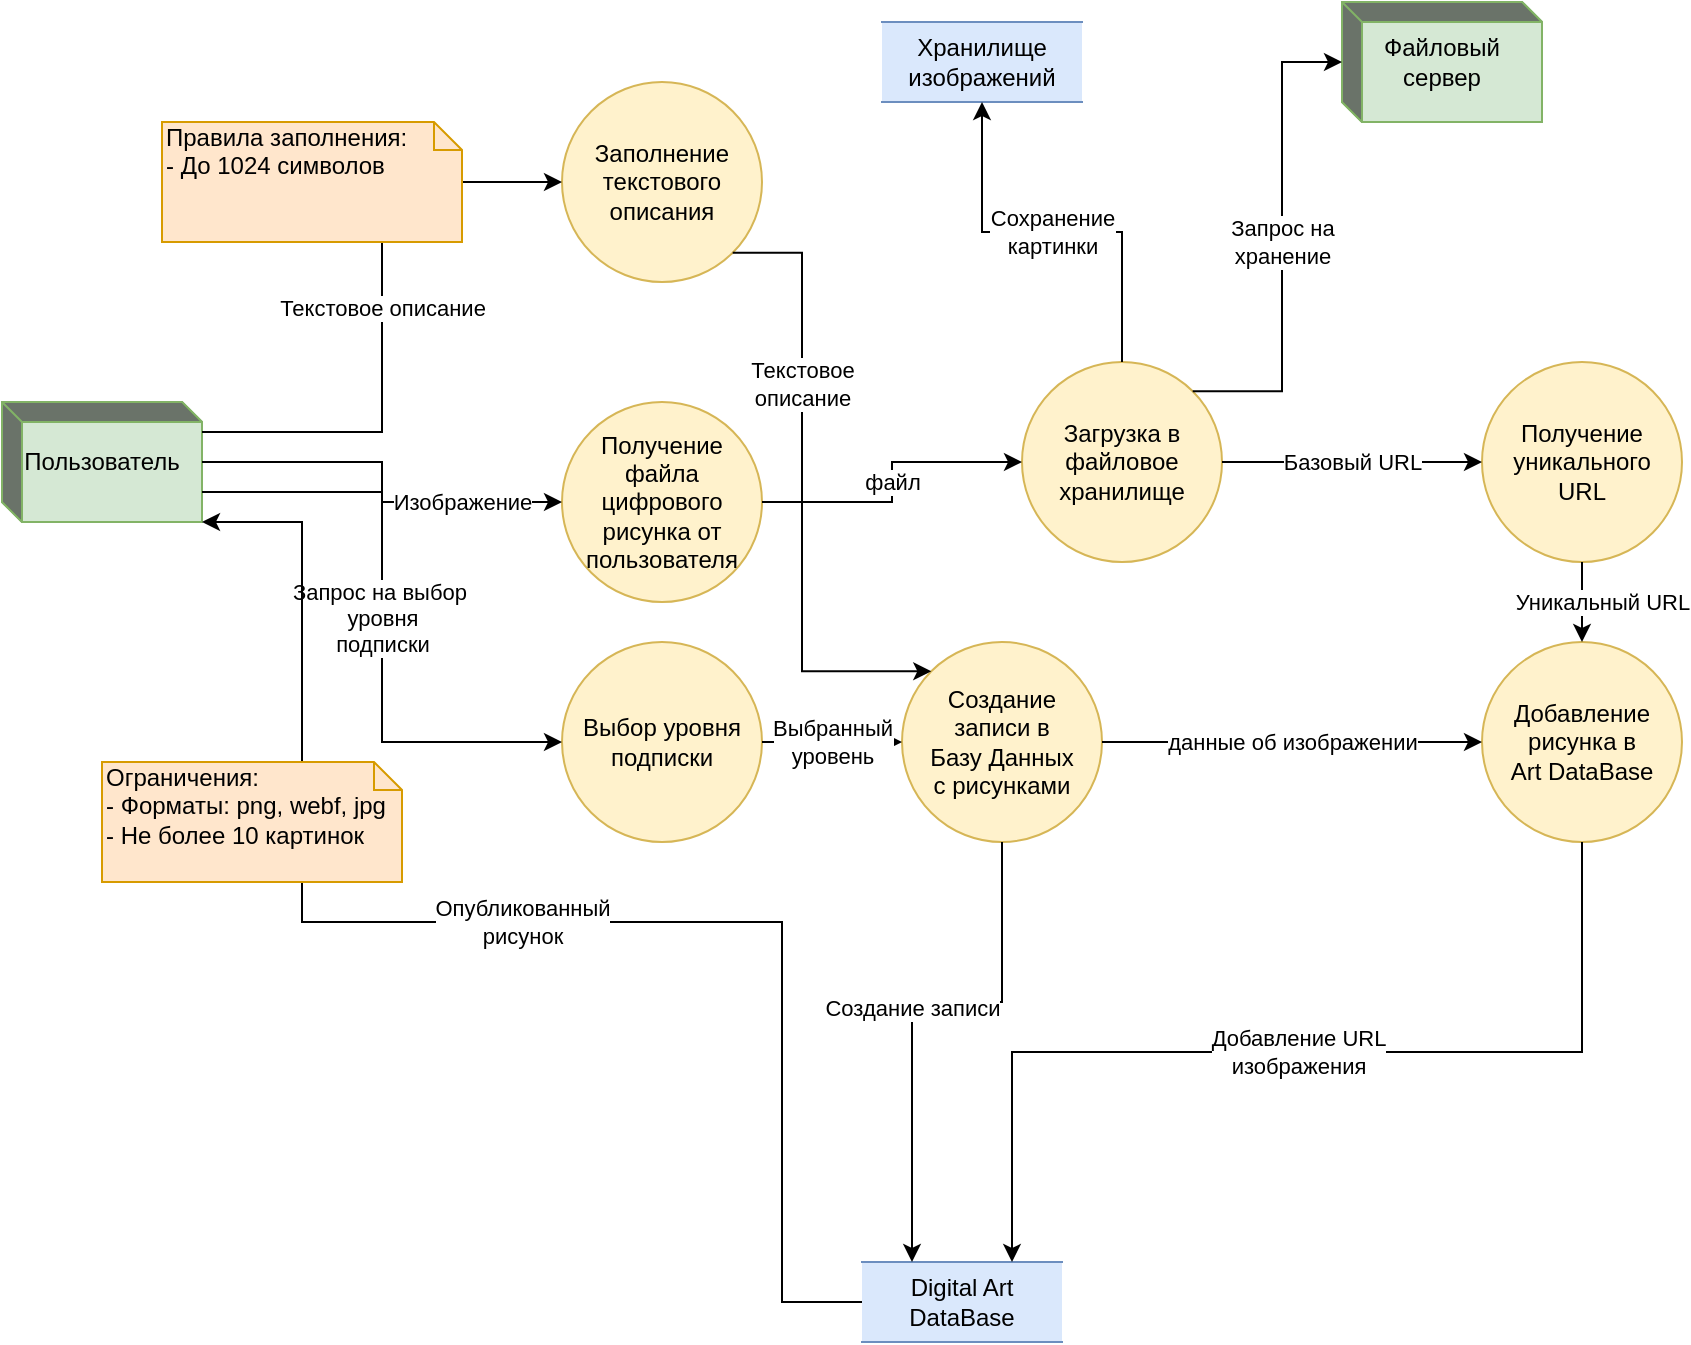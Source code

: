 <mxfile>
    <diagram id="imageUploadProcess" name="DFD Создание арта">
        <mxGraphModel dx="761" dy="545" grid="1" gridSize="10" guides="1" tooltips="1" connect="1" arrows="1" fold="1" page="1" pageScale="1" pageWidth="1169" pageHeight="827" math="0" shadow="0">
            <root>
                <mxCell id="0"/>
                <mxCell id="1" parent="0"/>
                <mxCell id="2" value="Пользователь" style="html=1;dashed=0;whiteSpace=wrap;shape=mxgraph.dfd.externalEntity;fillColor=#d5e8d4;strokeColor=#82b366;" parent="1" vertex="1">
                    <mxGeometry x="140" y="270" width="100" height="60" as="geometry"/>
                </mxCell>
                <mxCell id="3" value="Файловый&#xa;сервер" style="html=1;dashed=0;whiteSpace=wrap;shape=mxgraph.dfd.externalEntity;fillColor=#d5e8d4;strokeColor=#82b366;" parent="1" vertex="1">
                    <mxGeometry x="810" y="70" width="100" height="60" as="geometry"/>
                </mxCell>
                <mxCell id="4" value="&lt;div&gt;&lt;span style=&quot;background-color: transparent;&quot;&gt;Заполнение&lt;/span&gt;&lt;/div&gt;текстового&lt;br&gt;описания" style="ellipse;whiteSpace=wrap;html=1;aspect=fixed;fillColor=#fff2cc;strokeColor=#d6b656;" parent="1" vertex="1">
                    <mxGeometry x="420" y="110" width="100" height="100" as="geometry"/>
                </mxCell>
                <mxCell id="5" value="Получение&lt;br&gt;файла цифрового рисунка от пользователя" style="ellipse;whiteSpace=wrap;html=1;aspect=fixed;fillColor=#fff2cc;strokeColor=#d6b656;" parent="1" vertex="1">
                    <mxGeometry x="420" y="270" width="100" height="100" as="geometry"/>
                </mxCell>
                <mxCell id="6" value="Загрузка в&lt;br&gt;файловое&lt;br&gt;хранилище" style="ellipse;whiteSpace=wrap;html=1;aspect=fixed;fillColor=#fff2cc;strokeColor=#d6b656;" parent="1" vertex="1">
                    <mxGeometry x="650" y="250" width="100" height="100" as="geometry"/>
                </mxCell>
                <mxCell id="7" value="Получение&lt;br&gt;уникального&lt;br&gt;URL" style="ellipse;whiteSpace=wrap;html=1;aspect=fixed;fillColor=#fff2cc;strokeColor=#d6b656;" parent="1" vertex="1">
                    <mxGeometry x="880" y="250" width="100" height="100" as="geometry"/>
                </mxCell>
                <mxCell id="8" value="Выбор уровня&lt;br&gt;подписки" style="ellipse;whiteSpace=wrap;html=1;aspect=fixed;fillColor=#fff2cc;strokeColor=#d6b656;" parent="1" vertex="1">
                    <mxGeometry x="420" y="390" width="100" height="100" as="geometry"/>
                </mxCell>
                <mxCell id="9" value="Создание&lt;br&gt;записи в&lt;br&gt;Базу Данных&lt;div&gt;с рисунками&lt;/div&gt;" style="ellipse;whiteSpace=wrap;html=1;aspect=fixed;fillColor=#fff2cc;strokeColor=#d6b656;" parent="1" vertex="1">
                    <mxGeometry x="590" y="390" width="100" height="100" as="geometry"/>
                </mxCell>
                <mxCell id="10" value="Добавление&lt;br&gt;рисунка в&lt;br&gt;Art DataBase" style="ellipse;whiteSpace=wrap;html=1;aspect=fixed;fillColor=#fff2cc;strokeColor=#d6b656;" parent="1" vertex="1">
                    <mxGeometry x="880" y="390" width="100" height="100" as="geometry"/>
                </mxCell>
                <mxCell id="11" value="Хранилище изображений" style="html=1;dashed=0;whiteSpace=wrap;shape=partialRectangle;right=0;left=0;fillColor=#dae8fc;strokeColor=#6c8ebf;" parent="1" vertex="1">
                    <mxGeometry x="580" y="80" width="100" height="40" as="geometry"/>
                </mxCell>
                <mxCell id="12" value="Digital Art DataBase" style="html=1;dashed=0;whiteSpace=wrap;shape=partialRectangle;right=0;left=0;fillColor=#dae8fc;strokeColor=#6c8ebf;" parent="1" vertex="1">
                    <mxGeometry x="570" y="700" width="100" height="40" as="geometry"/>
                </mxCell>
                <mxCell id="13" value="Текстовое описание" style="edgeStyle=orthogonalEdgeStyle;rounded=0;orthogonalLoop=1;jettySize=auto;html=1;exitX=1;exitY=0.25;exitDx=0;exitDy=0;entryX=0;entryY=0.5;entryDx=0;entryDy=0;" parent="1" source="2" target="4" edge="1">
                    <mxGeometry relative="1" as="geometry"/>
                </mxCell>
                <mxCell id="14" value="Изображение" style="edgeStyle=orthogonalEdgeStyle;rounded=0;orthogonalLoop=1;jettySize=auto;html=1;exitX=1;exitY=0.5;exitDx=0;exitDy=0;entryX=0;entryY=0.5;entryDx=0;entryDy=0;" parent="1" source="2" target="5" edge="1">
                    <mxGeometry x="0.5" relative="1" as="geometry">
                        <mxPoint as="offset"/>
                    </mxGeometry>
                </mxCell>
                <mxCell id="15" value="Запрос на выбор&amp;nbsp;&lt;div&gt;уровня&lt;div&gt;подписки&lt;/div&gt;&lt;/div&gt;" style="edgeStyle=orthogonalEdgeStyle;rounded=0;orthogonalLoop=1;jettySize=auto;html=1;exitX=1;exitY=0.75;exitDx=0;exitDy=0;entryX=0;entryY=0.5;entryDx=0;entryDy=0;" parent="1" source="2" target="8" edge="1">
                    <mxGeometry relative="1" as="geometry"/>
                </mxCell>
                <mxCell id="16" value="файл" style="edgeStyle=orthogonalEdgeStyle;rounded=0;orthogonalLoop=1;jettySize=auto;html=1;exitX=1;exitY=0.5;exitDx=0;exitDy=0;entryX=0;entryY=0.5;entryDx=0;entryDy=0;" parent="1" source="5" target="6" edge="1">
                    <mxGeometry relative="1" as="geometry"/>
                </mxCell>
                <mxCell id="17" value="Сохранение&#xa;картинки" style="edgeStyle=orthogonalEdgeStyle;rounded=0;orthogonalLoop=1;jettySize=auto;html=1;exitX=0.5;exitY=0;exitDx=0;exitDy=0;entryX=0.5;entryY=1;entryDx=0;entryDy=0;" parent="1" source="6" target="11" edge="1">
                    <mxGeometry relative="1" as="geometry"/>
                </mxCell>
                <mxCell id="18" value="Запрос на&#xa;хранение" style="edgeStyle=orthogonalEdgeStyle;rounded=0;orthogonalLoop=1;jettySize=auto;html=1;exitX=1;exitY=0;exitDx=0;exitDy=0;entryX=0;entryY=0.5;entryDx=0;entryDy=0;" parent="1" source="6" target="3" edge="1">
                    <mxGeometry relative="1" as="geometry"/>
                </mxCell>
                <mxCell id="19" value="Базовый URL" style="edgeStyle=orthogonalEdgeStyle;rounded=0;orthogonalLoop=1;jettySize=auto;html=1;exitX=1;exitY=0.5;exitDx=0;exitDy=0;entryX=0;entryY=0.5;entryDx=0;entryDy=0;" parent="1" source="6" target="7" edge="1">
                    <mxGeometry relative="1" as="geometry"/>
                </mxCell>
                <mxCell id="20" value="Уникальный URL" style="edgeStyle=orthogonalEdgeStyle;rounded=0;orthogonalLoop=1;jettySize=auto;html=1;exitX=0.5;exitY=1;exitDx=0;exitDy=0;entryX=0.5;entryY=0;entryDx=0;entryDy=0;" parent="1" source="7" target="10" edge="1">
                    <mxGeometry x="-0.001" y="10" relative="1" as="geometry">
                        <Array as="points">
                            <mxPoint x="930" y="390"/>
                            <mxPoint x="930" y="390"/>
                        </Array>
                        <mxPoint as="offset"/>
                    </mxGeometry>
                </mxCell>
                <mxCell id="21" value="Текстовое&#xa;описание" style="edgeStyle=orthogonalEdgeStyle;rounded=0;orthogonalLoop=1;jettySize=auto;html=1;exitX=1;exitY=1;exitDx=0;exitDy=0;entryX=0;entryY=0;entryDx=0;entryDy=0;" parent="1" source="4" target="9" edge="1">
                    <mxGeometry x="-0.357" relative="1" as="geometry">
                        <Array as="points">
                            <mxPoint x="505" y="195"/>
                            <mxPoint x="540" y="195"/>
                            <mxPoint x="540" y="405"/>
                        </Array>
                        <mxPoint y="1" as="offset"/>
                    </mxGeometry>
                </mxCell>
                <mxCell id="22" value="Выбранный&lt;br&gt;уровень" style="edgeStyle=orthogonalEdgeStyle;rounded=0;orthogonalLoop=1;jettySize=auto;html=1;exitX=1;exitY=0.5;exitDx=0;exitDy=0;entryX=0;entryY=0.5;entryDx=0;entryDy=0;" parent="1" source="8" target="9" edge="1">
                    <mxGeometry relative="1" as="geometry"/>
                </mxCell>
                <mxCell id="23" value="данные об изображении" style="edgeStyle=orthogonalEdgeStyle;rounded=0;orthogonalLoop=1;jettySize=auto;html=1;exitX=1;exitY=0.5;exitDx=0;exitDy=0;entryX=0;entryY=0.5;entryDx=0;entryDy=0;" parent="1" source="9" target="10" edge="1">
                    <mxGeometry relative="1" as="geometry"/>
                </mxCell>
                <mxCell id="24" value="Создание записи" style="edgeStyle=orthogonalEdgeStyle;rounded=0;orthogonalLoop=1;jettySize=auto;html=1;exitX=0.5;exitY=1;exitDx=0;exitDy=0;entryX=0.25;entryY=0;entryDx=0;entryDy=0;" parent="1" source="9" target="12" edge="1">
                    <mxGeometry relative="1" as="geometry">
                        <Array as="points">
                            <mxPoint x="640" y="570"/>
                            <mxPoint x="595" y="570"/>
                        </Array>
                    </mxGeometry>
                </mxCell>
                <mxCell id="25" value="Добавление URL&lt;br&gt;изображения" style="edgeStyle=orthogonalEdgeStyle;rounded=0;orthogonalLoop=1;jettySize=auto;html=1;exitX=0.5;exitY=1;exitDx=0;exitDy=0;entryX=0.75;entryY=0;entryDx=0;entryDy=0;" parent="1" source="10" target="12" edge="1">
                    <mxGeometry relative="1" as="geometry"/>
                </mxCell>
                <mxCell id="26" value="Опубликованный&lt;br&gt;рисунок" style="edgeStyle=orthogonalEdgeStyle;rounded=0;orthogonalLoop=1;jettySize=auto;html=1;exitX=0;exitY=0.5;exitDx=0;exitDy=0;" parent="1" source="12" target="2" edge="1">
                    <mxGeometry relative="1" as="geometry">
                        <Array as="points">
                            <mxPoint x="530" y="720"/>
                            <mxPoint x="530" y="530"/>
                            <mxPoint x="290" y="530"/>
                            <mxPoint x="290" y="330"/>
                        </Array>
                    </mxGeometry>
                </mxCell>
                <mxCell id="27" value="Правила заполнения:&lt;br&gt;- До 1024 символов" style="shape=note;whiteSpace=wrap;html=1;size=14;verticalAlign=top;align=left;spacingTop=-6;fillColor=#ffe6cc;strokeColor=#d79b00;" parent="1" vertex="1">
                    <mxGeometry x="220" y="130" width="150" height="60" as="geometry"/>
                </mxCell>
                <mxCell id="28" value="Ограничения:&lt;br&gt;-&amp;nbsp;Форматы: png, webf, jpg&lt;br&gt;- Не более 10 картинок" style="shape=note;whiteSpace=wrap;html=1;size=14;verticalAlign=top;align=left;spacingTop=-6;fillColor=#ffe6cc;strokeColor=#d79b00;" parent="1" vertex="1">
                    <mxGeometry x="190" y="450" width="150" height="60" as="geometry"/>
                </mxCell>
            </root>
        </mxGraphModel>
    </diagram>
</mxfile>